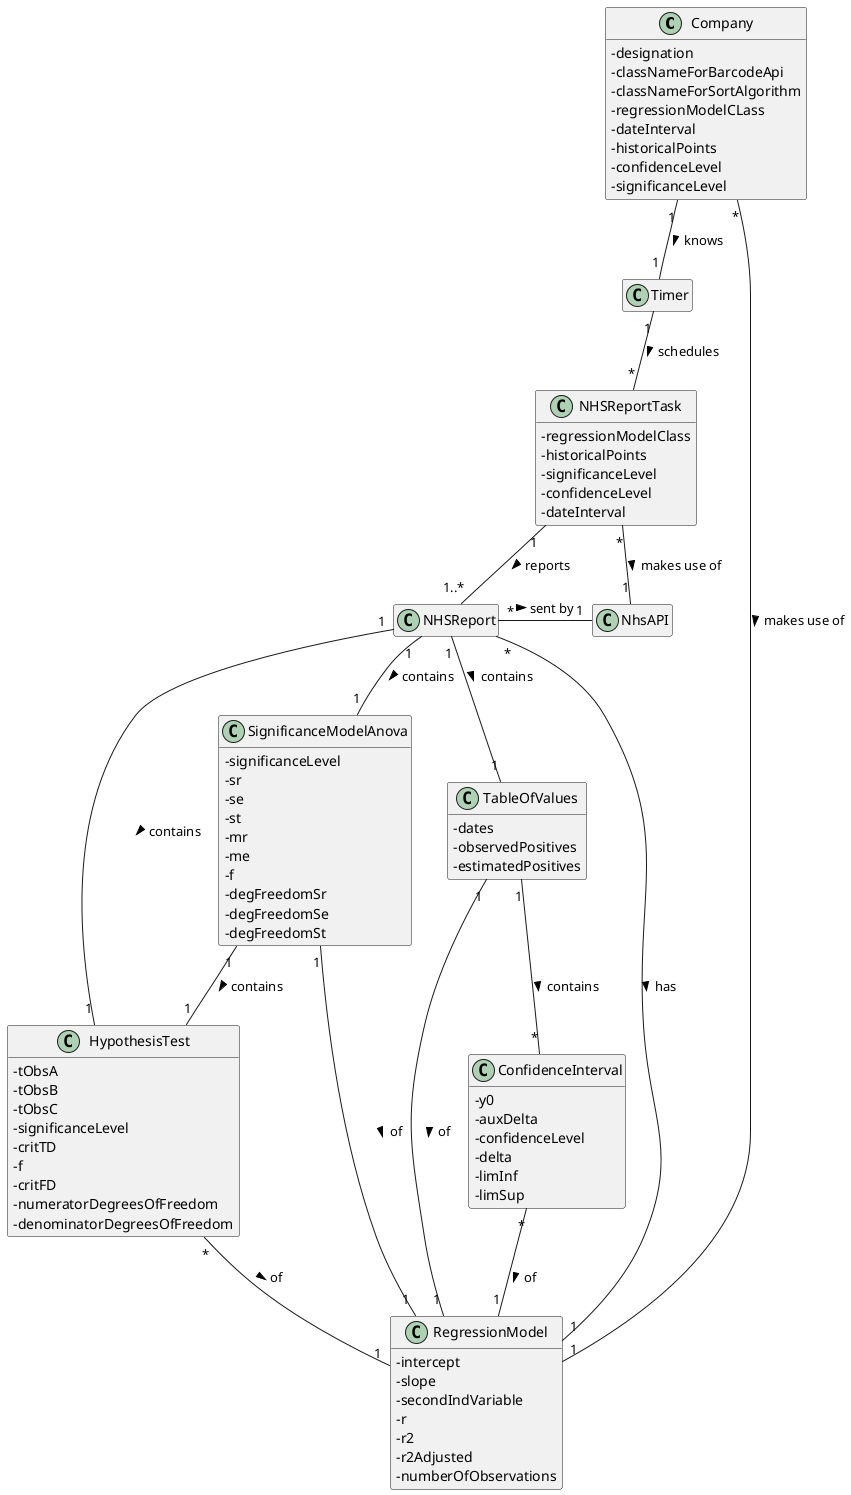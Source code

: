 @startuml

skinparam classAttributeIconSize 0
hide empty methods
hide empty attributes

class Company {
-designation
-classNameForBarcodeApi
-classNameForSortAlgorithm
-regressionModelCLass
-dateInterval
-historicalPoints
-confidenceLevel
-significanceLevel
}

class Timer {}

class NhsAPI{}

class NHSReport {}

class RegressionModel {
-intercept
-slope
-secondIndVariable
-r
-r2
-r2Adjusted
-numberOfObservations
}

/'class ConfigFile {}'/

'The interval of dates to fit the regression model
/'class IntervalOfDates {}'/

'Number of days and number of weeks
/'class NumberOfHistoricalPoints {}'/

'hypothesis tests for regression coefficients
class HypothesisTest {
-tObsA
-tObsB
-tObsC
-significanceLevel
-critTD
-f
-critFD
-numeratorDegreesOfFreedom
-denominatorDegreesOfFreedom
}

'significance model with Anova.
class SignificanceModelAnova {
-significanceLevel
-sr
-se
-st
-mr
-me
-f
-degFreedomSr
-degFreedomSe
-degFreedomSt
}

class TableOfValues {
-dates
-observedPositives
-estimatedPositives
}

class ConfidenceInterval {
-y0
-auxDelta
-confidenceLevel
-delta
-limInf
-limSup
}

class NHSReportTask {
-regressionModelClass
-historicalPoints
-significanceLevel
-confidenceLevel
-dateInterval
}

NHSReportTask "1" -- "1..*" NHSReport : reports >
Company "1" -- "1" Timer : knows >
/'Company "*" - "1" NhsAPI : makes use of >'/
NHSReportTask "*" - "1" NhsAPI : makes use of >
NHSReport "*" - "1" NhsAPI : sent by >
NHSReport "*" -- "1" RegressionModel : has >
NHSReport "1" -- "1" HypothesisTest : contains >
NHSReport "1" -- "1" SignificanceModelAnova : contains >
Company "*" -- "1" RegressionModel : makes use of >
HypothesisTest "*" -- "1" RegressionModel : of >
SignificanceModelAnova "1" -- "1" RegressionModel : of >
SignificanceModelAnova "1" -- "1" HypothesisTest : contains >
NHSReport "1" -- "1" TableOfValues : contains >
TableOfValues "1" -- "1" RegressionModel : of >
TableOfValues "1" -- "*" ConfidenceInterval : contains >
ConfidenceInterval "*" -- "1" RegressionModel : of >
Timer "1" -- "*" NHSReportTask : schedules >
/'NHSReportTask "1" -- "1" RegressionModel : makes use of >'/
/'NHSReportTask "*" -- "1" RegressionModel : makes use of >'/


'ANTIGO
/'NHSReportTask "1" -- "1..*" NHSReport : reports >
Company "1" -- "1" Timer : knows >
Company "*" - "1" NhsAPI : makes use of >'/
/'NHSReportTask "*" -- "1" NhsAPI : makes use of >'/
/'NHSReport "*" -- "1" NhsAPI : sent by >
NHSReport "*" -- "1" RegressionModel : has >
NHSReport "1" -- "1" HypothesisTest : contains >
NHSReport "1" -- "1" SignificanceModelAnova : contains >
Company "*" -- "1" RegressionModel : makes use of >
HypothesisTest "*" -- "1" RegressionModel : of >
SignificanceModelAnova "1" -- "1" RegressionModel : of >
SignificanceModelAnova "1" -- "1" HypothesisTest : contains >
NHSReport "1" -- "1" TableOfValues : contains >
TableOfValues "1" -- "1" RegressionModel : of >
TableOfValues "1" -- "*" ConfidenceInterval : contains >
ConfidenceInterval "*" -- "1" RegressionModel : of >
Timer "1" - "*" NHSReportTask : schedules >
NHSReportTask "1" -- "1" RegressionModel : makes use of >'/
/'NHSReportTask "*" -- "1" RegressionModel : makes use of >'/

'Apagar posteriormente
/'RegressionModel "1" -- "1" ConfigFile : defined by >
IntervalOfDates "1" -- "1" ConfigFile : defined by >
NumberOfHistoricalPoints "1" -- "1" ConfigFile : defined by >'/



@enduml